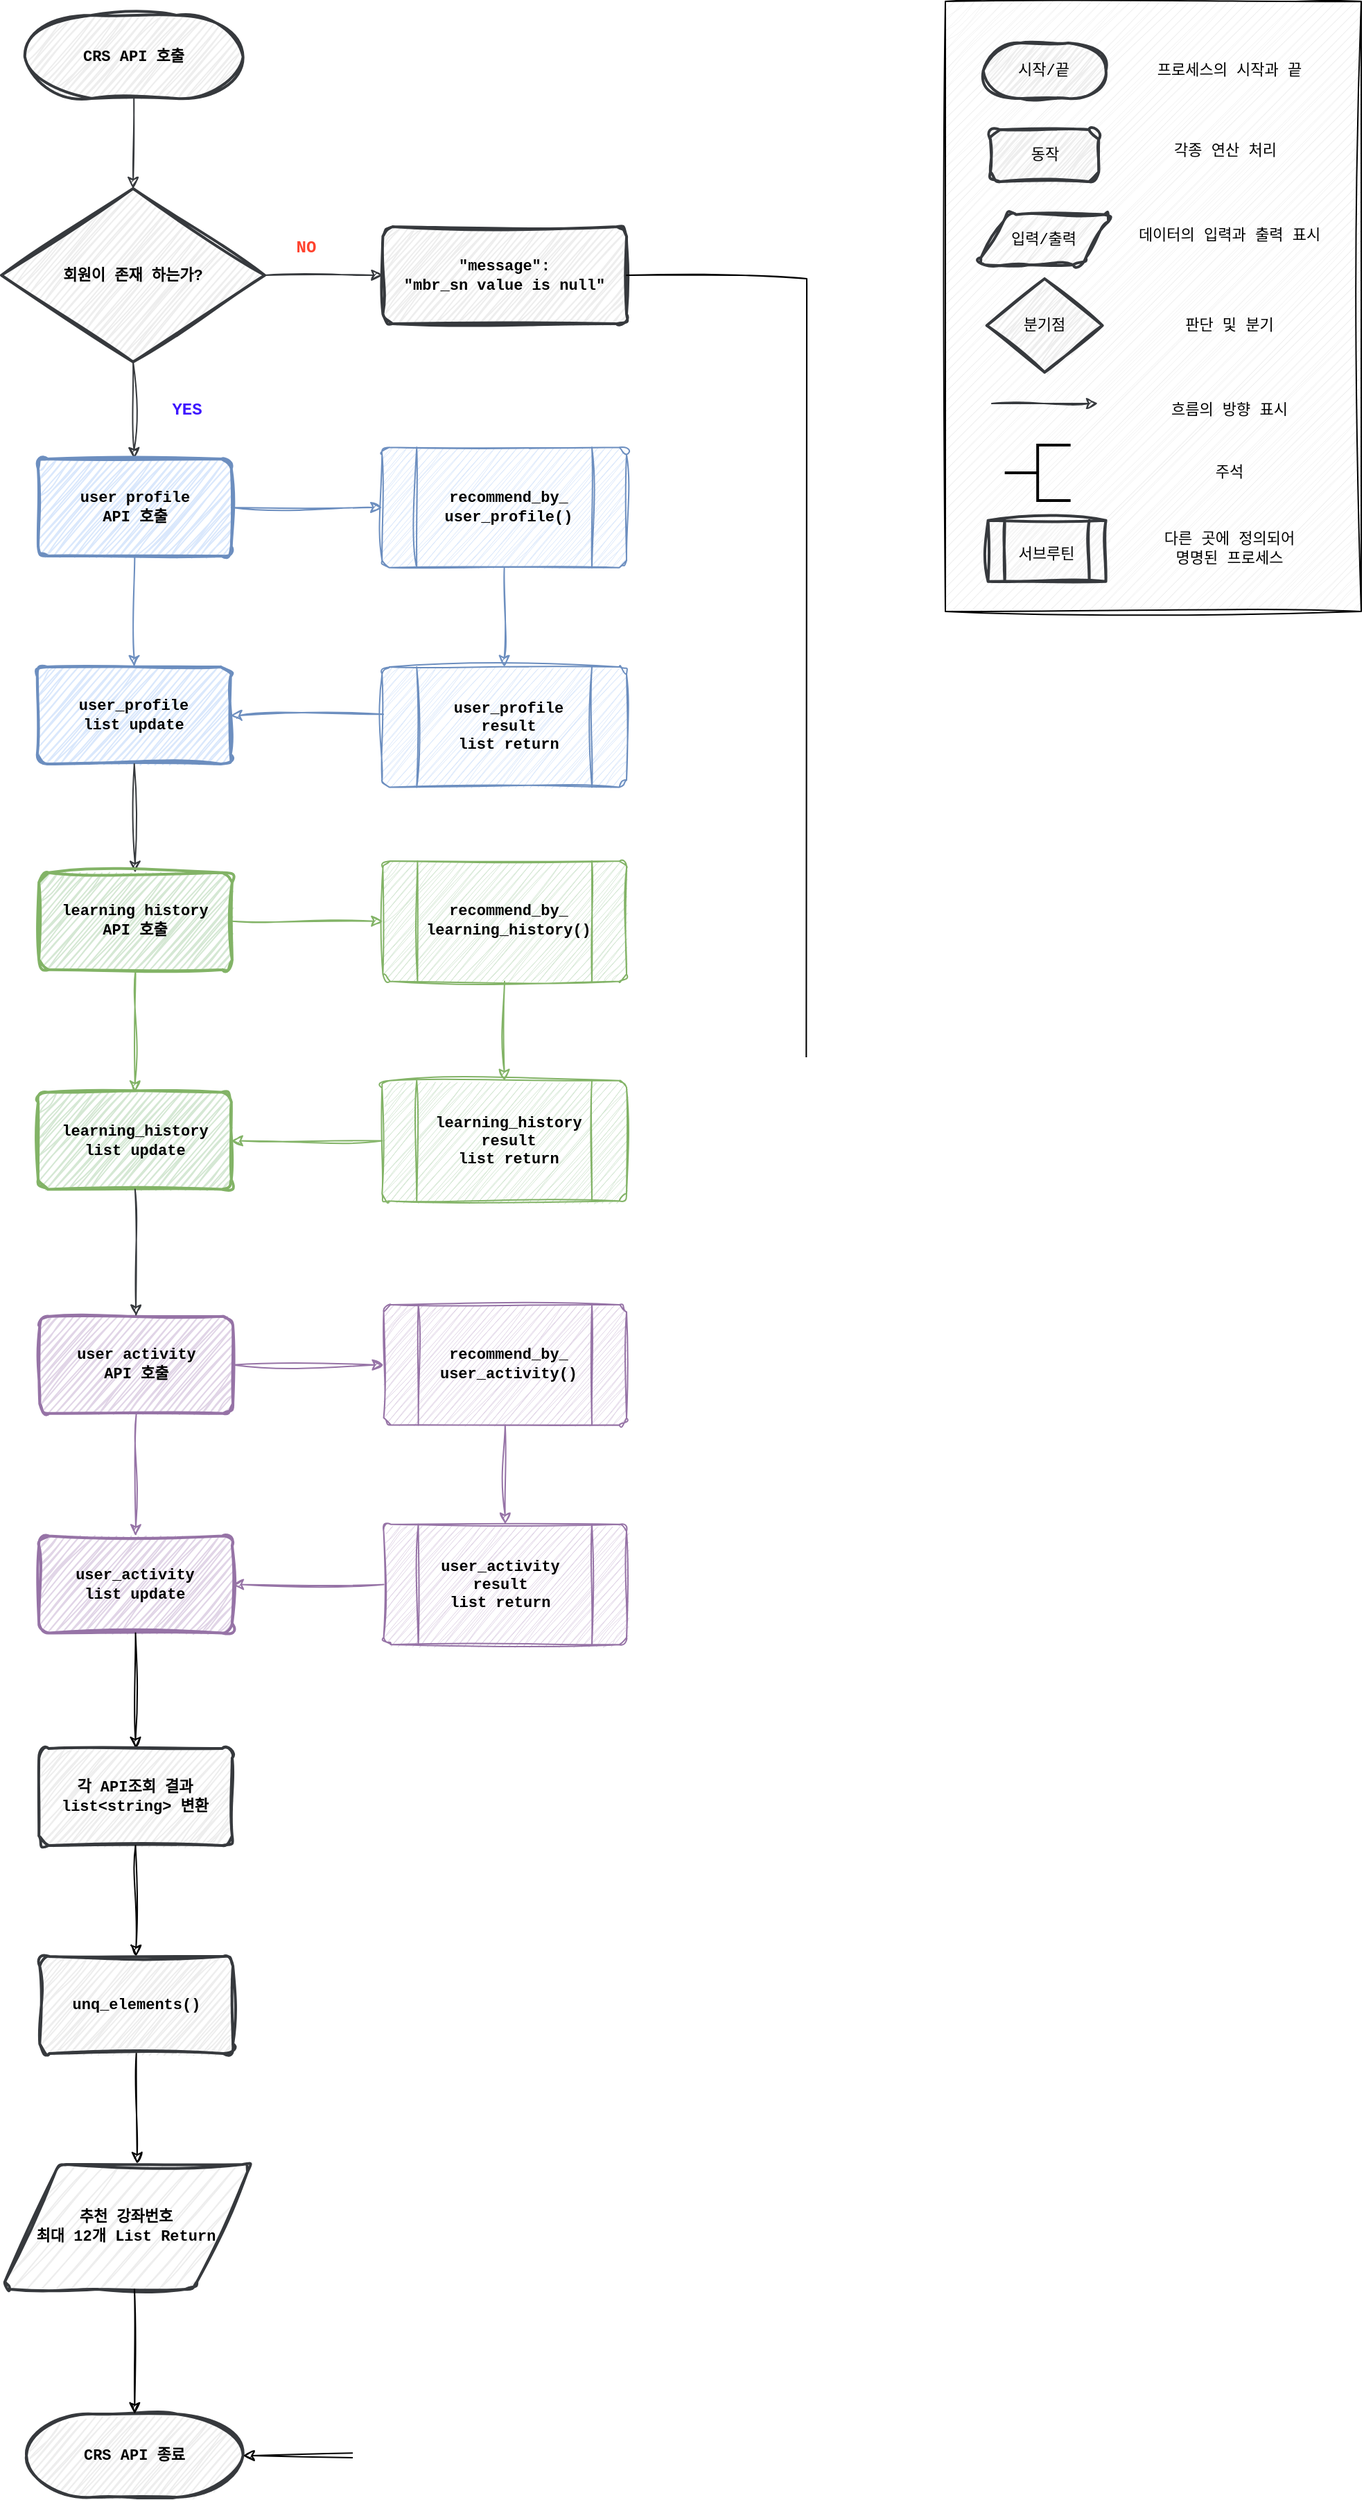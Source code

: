 <mxfile version="24.7.8">
  <diagram id="6a731a19-8d31-9384-78a2-239565b7b9f0" name="Page-1">
    <mxGraphModel dx="1509" dy="3266" grid="1" gridSize="10" guides="1" tooltips="1" connect="1" arrows="1" fold="1" page="1" pageScale="1" pageWidth="1169" pageHeight="827" background="none" math="0" shadow="0">
      <root>
        <mxCell id="0" />
        <mxCell id="1" parent="0" />
        <mxCell id="lUd2LS-beHJsm5wKne3g-55" value="CRS API 호출" style="strokeWidth=2;html=1;shape=mxgraph.flowchart.terminator;whiteSpace=wrap;sketch=1;hachureGap=4;jiggle=2;curveFitting=1;fontFamily=Courier New;labelBackgroundColor=none;fontStyle=1;fillColor=#eeeeee;strokeColor=#36393d;fontSize=11;" parent="1" vertex="1">
          <mxGeometry x="35.9" y="-2450" width="157.42" height="60" as="geometry" />
        </mxCell>
        <mxCell id="lUd2LS-beHJsm5wKne3g-56" value="" style="endArrow=classic;html=1;rounded=0;sketch=1;hachureGap=4;jiggle=2;curveFitting=1;fontFamily=Courier New;exitX=0.5;exitY=1;exitDx=0;exitDy=0;exitPerimeter=0;entryX=0.5;entryY=0;entryDx=0;entryDy=0;entryPerimeter=0;fillColor=#eeeeee;strokeColor=#36393d;fontSize=11;fontStyle=1" parent="1" source="lUd2LS-beHJsm5wKne3g-55" target="lUd2LS-beHJsm5wKne3g-57" edge="1">
          <mxGeometry width="50" height="50" relative="1" as="geometry">
            <mxPoint x="113.05" y="-2360" as="sourcePoint" />
            <mxPoint x="113.47" y="-2340" as="targetPoint" />
          </mxGeometry>
        </mxCell>
        <mxCell id="lUd2LS-beHJsm5wKne3g-57" value="회원이 존재 하는가?" style="strokeWidth=2;html=1;shape=mxgraph.flowchart.decision;whiteSpace=wrap;sketch=1;hachureGap=4;jiggle=2;curveFitting=1;fontFamily=Courier New;fillColor=#eeeeee;strokeColor=#36393d;fontSize=11;fontStyle=1" parent="1" vertex="1">
          <mxGeometry x="19.03" y="-2325" width="190" height="125" as="geometry" />
        </mxCell>
        <mxCell id="lUd2LS-beHJsm5wKne3g-58" value="" style="endArrow=classic;html=1;rounded=0;sketch=1;hachureGap=4;jiggle=2;curveFitting=1;fontFamily=Courier New;exitX=1;exitY=0.5;exitDx=0;exitDy=0;exitPerimeter=0;fillColor=#eeeeee;strokeColor=#36393d;fontSize=11;fontStyle=1;" parent="1" source="lUd2LS-beHJsm5wKne3g-57" target="lUd2LS-beHJsm5wKne3g-81" edge="1">
          <mxGeometry width="50" height="50" relative="1" as="geometry">
            <mxPoint x="378.47" y="-2250" as="sourcePoint" />
            <mxPoint x="278.63" y="-2262.5" as="targetPoint" />
          </mxGeometry>
        </mxCell>
        <mxCell id="lUd2LS-beHJsm5wKne3g-59" value="NO" style="text;html=1;align=center;verticalAlign=middle;whiteSpace=wrap;rounded=0;fontFamily=Courier New;fontSize=12;fillColor=none;fontStyle=1;fontColor=#FF432E;" parent="1" vertex="1">
          <mxGeometry x="209.03" y="-2297.5" width="60" height="30" as="geometry" />
        </mxCell>
        <mxCell id="lUd2LS-beHJsm5wKne3g-61" value="YES" style="text;html=1;align=center;verticalAlign=middle;whiteSpace=wrap;rounded=0;fontFamily=Courier New;fontSize=12;fillColor=none;fontStyle=1;fontColor=#3E17FF;" parent="1" vertex="1">
          <mxGeometry x="123.13" y="-2180" width="60" height="30" as="geometry" />
        </mxCell>
        <mxCell id="lUd2LS-beHJsm5wKne3g-62" value="" style="endArrow=classic;html=1;rounded=0;sketch=1;hachureGap=4;jiggle=2;curveFitting=1;fontFamily=Courier New;exitX=0.5;exitY=1;exitDx=0;exitDy=0;exitPerimeter=0;fillColor=#eeeeee;strokeColor=#36393d;fontSize=11;fontStyle=1" parent="1" source="lUd2LS-beHJsm5wKne3g-57" target="lUd2LS-beHJsm5wKne3g-90" edge="1">
          <mxGeometry width="50" height="50" relative="1" as="geometry">
            <mxPoint x="113.15" y="-2180" as="sourcePoint" />
            <mxPoint x="113.44" y="-2130" as="targetPoint" />
          </mxGeometry>
        </mxCell>
        <mxCell id="lUd2LS-beHJsm5wKne3g-76" value="CRS API 종료" style="strokeWidth=2;html=1;shape=mxgraph.flowchart.terminator;whiteSpace=wrap;sketch=1;hachureGap=4;jiggle=2;curveFitting=1;fontFamily=Courier New;labelBackgroundColor=none;fontStyle=1;fillColor=#eeeeee;strokeColor=#36393d;fontSize=11;" parent="1" vertex="1">
          <mxGeometry x="37.07" y="-720" width="156.25" height="60" as="geometry" />
        </mxCell>
        <mxCell id="lUd2LS-beHJsm5wKne3g-81" value="&lt;div style=&quot;font-size: 11px;&quot;&gt;&quot;message&quot;:&lt;/div&gt;&lt;div style=&quot;font-size: 11px;&quot;&gt;&quot;mbr_sn value is null&quot;&lt;br style=&quot;font-size: 11px;&quot;&gt;&lt;/div&gt;" style="rounded=1;whiteSpace=wrap;html=1;absoluteArcSize=1;arcSize=14;strokeWidth=2;sketch=1;hachureGap=4;jiggle=2;curveFitting=1;fontFamily=Courier New;fillColor=#eeeeee;strokeColor=#36393d;fontSize=11;fontStyle=1" parent="1" vertex="1">
          <mxGeometry x="294.21" y="-2297.5" width="175.79" height="70" as="geometry" />
        </mxCell>
        <mxCell id="lUd2LS-beHJsm5wKne3g-83" value="" style="endArrow=classic;html=1;rounded=0;exitX=1;exitY=0.5;exitDx=0;exitDy=0;entryX=1;entryY=0.5;entryDx=0;entryDy=0;entryPerimeter=0;sketch=1;curveFitting=1;jiggle=2;fontStyle=1;fontFamily=Courier New;fontSize=11;" parent="1" source="lUd2LS-beHJsm5wKne3g-81" target="lUd2LS-beHJsm5wKne3g-76" edge="1">
          <mxGeometry width="50" height="50" relative="1" as="geometry">
            <mxPoint x="413.38" y="-2140" as="sourcePoint" />
            <mxPoint x="498.83" y="-886.64" as="targetPoint" />
            <Array as="points">
              <mxPoint x="600" y="-2260" />
              <mxPoint x="599" y="-690" />
            </Array>
          </mxGeometry>
        </mxCell>
        <mxCell id="lUd2LS-beHJsm5wKne3g-85" value="" style="verticalLabelPosition=bottom;verticalAlign=top;html=1;shape=process;whiteSpace=wrap;rounded=1;size=0.14;arcSize=6;sketch=1;curveFitting=1;jiggle=2;fillColor=#dae8fc;strokeColor=#6c8ebf;fontStyle=1;fontFamily=Courier New;fontSize=11;" parent="1" vertex="1">
          <mxGeometry x="293.63" y="-2138.37" width="176.37" height="86.75" as="geometry" />
        </mxCell>
        <mxCell id="lUd2LS-beHJsm5wKne3g-89" value="&lt;font style=&quot;font-size: 11px;&quot;&gt;&lt;span style=&quot;font-size: 11px; background-color: initial;&quot;&gt;recommend_by_&lt;/span&gt;&lt;/font&gt;&lt;div&gt;&lt;font style=&quot;font-size: 11px;&quot;&gt;&lt;span style=&quot;font-size: 11px; background-color: initial;&quot;&gt;user_profile()&lt;/span&gt;&lt;/font&gt;&lt;/div&gt;" style="text;html=1;align=center;verticalAlign=middle;whiteSpace=wrap;rounded=0;fontStyle=1;fontFamily=Courier New;fontSize=11;" parent="1" vertex="1">
          <mxGeometry x="300" y="-2110" width="170" height="30" as="geometry" />
        </mxCell>
        <mxCell id="lUd2LS-beHJsm5wKne3g-90" value="user profile&lt;div&gt;API 호출&lt;/div&gt;" style="rounded=1;whiteSpace=wrap;html=1;absoluteArcSize=1;arcSize=14;strokeWidth=2;sketch=1;hachureGap=4;jiggle=2;curveFitting=1;fontFamily=Courier New;fillColor=#dae8fc;strokeColor=#6c8ebf;fontSize=11;fontStyle=1" parent="1" vertex="1">
          <mxGeometry x="45.5" y="-2130" width="139.38" height="70" as="geometry" />
        </mxCell>
        <mxCell id="lUd2LS-beHJsm5wKne3g-91" value="" style="endArrow=classic;html=1;rounded=0;sketch=1;hachureGap=4;jiggle=2;curveFitting=1;fontFamily=Courier New;exitX=1;exitY=0.5;exitDx=0;exitDy=0;fillColor=#dae8fc;strokeColor=#6c8ebf;entryX=0;entryY=0.5;entryDx=0;entryDy=0;fontSize=11;fontStyle=1" parent="1" source="lUd2LS-beHJsm5wKne3g-90" target="lUd2LS-beHJsm5wKne3g-85" edge="1">
          <mxGeometry width="50" height="50" relative="1" as="geometry">
            <mxPoint x="123.44" y="-2050" as="sourcePoint" />
            <mxPoint x="123" y="-1990" as="targetPoint" />
          </mxGeometry>
        </mxCell>
        <mxCell id="lUd2LS-beHJsm5wKne3g-92" value="" style="endArrow=classic;html=1;rounded=0;sketch=1;hachureGap=4;jiggle=2;curveFitting=1;fontFamily=Courier New;exitX=0.5;exitY=1;exitDx=0;exitDy=0;fillColor=#dae8fc;strokeColor=#6c8ebf;fontSize=11;fontStyle=1;" parent="1" source="lUd2LS-beHJsm5wKne3g-85" target="lUd2LS-beHJsm5wKne3g-94" edge="1">
          <mxGeometry width="50" height="50" relative="1" as="geometry">
            <mxPoint x="195" y="-2085" as="sourcePoint" />
            <mxPoint x="399.315" y="-1990" as="targetPoint" />
          </mxGeometry>
        </mxCell>
        <mxCell id="lUd2LS-beHJsm5wKne3g-94" value="" style="verticalLabelPosition=bottom;verticalAlign=top;html=1;shape=process;whiteSpace=wrap;rounded=1;size=0.14;arcSize=6;sketch=1;curveFitting=1;jiggle=2;fillColor=#dae8fc;strokeColor=#6c8ebf;fontStyle=1;fontFamily=Courier New;fontSize=11;" parent="1" vertex="1">
          <mxGeometry x="293.63" y="-1980.01" width="176.37" height="86.75" as="geometry" />
        </mxCell>
        <mxCell id="lUd2LS-beHJsm5wKne3g-95" value="user_profile&lt;div&gt;result&lt;div style=&quot;font-size: 11px;&quot;&gt;list return&lt;/div&gt;&lt;/div&gt;" style="text;html=1;align=center;verticalAlign=middle;whiteSpace=wrap;rounded=0;fontStyle=1;fontFamily=Courier New;fontSize=11;" parent="1" vertex="1">
          <mxGeometry x="300" y="-1951.63" width="170" height="30" as="geometry" />
        </mxCell>
        <mxCell id="lUd2LS-beHJsm5wKne3g-96" value="" style="endArrow=classic;html=1;rounded=0;sketch=1;hachureGap=4;jiggle=2;curveFitting=1;fontFamily=Courier New;exitX=0.005;exitY=0.394;exitDx=0;exitDy=0;fillColor=#dae8fc;strokeColor=#6c8ebf;fontSize=11;fontStyle=1;entryX=1;entryY=0.5;entryDx=0;entryDy=0;exitPerimeter=0;" parent="1" source="lUd2LS-beHJsm5wKne3g-94" target="lUd2LS-beHJsm5wKne3g-97" edge="1">
          <mxGeometry width="50" height="50" relative="1" as="geometry">
            <mxPoint x="409" y="-2042" as="sourcePoint" />
            <mxPoint x="200" y="-1937" as="targetPoint" />
          </mxGeometry>
        </mxCell>
        <mxCell id="lUd2LS-beHJsm5wKne3g-97" value="&lt;div style=&quot;font-size: 11px;&quot;&gt;user_profile&lt;/div&gt;&lt;div style=&quot;font-size: 11px;&quot;&gt;list update&lt;/div&gt;" style="rounded=1;whiteSpace=wrap;html=1;absoluteArcSize=1;arcSize=14;strokeWidth=2;sketch=1;hachureGap=4;jiggle=2;curveFitting=1;fontFamily=Courier New;fillColor=#dae8fc;strokeColor=#6c8ebf;fontSize=11;fontStyle=1" parent="1" vertex="1">
          <mxGeometry x="44.92" y="-1980.01" width="139.38" height="70" as="geometry" />
        </mxCell>
        <mxCell id="lUd2LS-beHJsm5wKne3g-98" value="" style="endArrow=classic;html=1;rounded=0;sketch=1;hachureGap=4;jiggle=2;curveFitting=1;fontFamily=Courier New;fillColor=#dae8fc;strokeColor=#6c8ebf;fontSize=11;fontStyle=1;exitX=0.5;exitY=1;exitDx=0;exitDy=0;" parent="1" source="lUd2LS-beHJsm5wKne3g-90" target="lUd2LS-beHJsm5wKne3g-97" edge="1">
          <mxGeometry width="50" height="50" relative="1" as="geometry">
            <mxPoint x="123" y="-1840" as="sourcePoint" />
            <mxPoint x="123" y="-1760" as="targetPoint" />
          </mxGeometry>
        </mxCell>
        <mxCell id="lUd2LS-beHJsm5wKne3g-100" value="" style="endArrow=classic;html=1;rounded=0;sketch=1;hachureGap=4;jiggle=2;curveFitting=1;fontFamily=Courier New;fillColor=#eeeeee;strokeColor=#36393d;fontSize=11;fontStyle=1" parent="1" source="lUd2LS-beHJsm5wKne3g-97" target="lUd2LS-beHJsm5wKne3g-103" edge="1">
          <mxGeometry width="50" height="50" relative="1" as="geometry">
            <mxPoint x="113.58" y="-1901.64" as="sourcePoint" />
            <mxPoint x="114.02" y="-1831.64" as="targetPoint" />
          </mxGeometry>
        </mxCell>
        <mxCell id="lUd2LS-beHJsm5wKne3g-101" value="" style="verticalLabelPosition=bottom;verticalAlign=top;html=1;shape=process;whiteSpace=wrap;rounded=1;size=0.14;arcSize=6;sketch=1;curveFitting=1;jiggle=2;fillColor=#d5e8d4;strokeColor=#82b366;fontStyle=1;fontFamily=Courier New;fontSize=11;" parent="1" vertex="1">
          <mxGeometry x="294.21" y="-1840.01" width="175.79" height="86.75" as="geometry" />
        </mxCell>
        <mxCell id="lUd2LS-beHJsm5wKne3g-102" value="&lt;font style=&quot;font-size: 11px;&quot;&gt;&lt;span style=&quot;font-size: 11px; background-color: initial;&quot;&gt;recommend_by_&lt;/span&gt;&lt;/font&gt;&lt;div&gt;&lt;font style=&quot;font-size: 11px;&quot;&gt;&lt;span style=&quot;font-size: 11px; background-color: initial;&quot;&gt;learning_history()&lt;/span&gt;&lt;/font&gt;&lt;/div&gt;" style="text;html=1;align=center;verticalAlign=middle;whiteSpace=wrap;rounded=0;fontStyle=1;fontFamily=Courier New;fontSize=11;" parent="1" vertex="1">
          <mxGeometry x="300.0" y="-1811.64" width="170" height="30" as="geometry" />
        </mxCell>
        <mxCell id="lUd2LS-beHJsm5wKne3g-103" value="learning history&lt;div style=&quot;font-size: 11px;&quot;&gt;API 호출&lt;/div&gt;" style="rounded=1;whiteSpace=wrap;html=1;absoluteArcSize=1;arcSize=14;strokeWidth=2;sketch=1;hachureGap=4;jiggle=2;curveFitting=1;fontFamily=Courier New;fillColor=#d5e8d4;strokeColor=#82b366;fontSize=11;fontStyle=1" parent="1" vertex="1">
          <mxGeometry x="46.08" y="-1831.64" width="139.38" height="70" as="geometry" />
        </mxCell>
        <mxCell id="lUd2LS-beHJsm5wKne3g-104" value="" style="endArrow=classic;html=1;rounded=0;sketch=1;hachureGap=4;jiggle=2;curveFitting=1;fontFamily=Courier New;exitX=1;exitY=0.5;exitDx=0;exitDy=0;fillColor=#d5e8d4;strokeColor=#82b366;entryX=0;entryY=0.5;entryDx=0;entryDy=0;fontSize=11;fontStyle=1" parent="1" source="lUd2LS-beHJsm5wKne3g-103" target="lUd2LS-beHJsm5wKne3g-101" edge="1">
          <mxGeometry width="50" height="50" relative="1" as="geometry">
            <mxPoint x="124.02" y="-1751.64" as="sourcePoint" />
            <mxPoint x="123.58" y="-1691.64" as="targetPoint" />
          </mxGeometry>
        </mxCell>
        <mxCell id="lUd2LS-beHJsm5wKne3g-105" value="" style="endArrow=classic;html=1;rounded=0;sketch=1;hachureGap=4;jiggle=2;curveFitting=1;fontFamily=Courier New;fillColor=#d5e8d4;strokeColor=#82b366;fontSize=11;fontStyle=1;entryX=0.5;entryY=0;entryDx=0;entryDy=0;" parent="1" target="lUd2LS-beHJsm5wKne3g-106" edge="1" source="lUd2LS-beHJsm5wKne3g-101">
          <mxGeometry width="50" height="50" relative="1" as="geometry">
            <mxPoint x="382" y="-1740" as="sourcePoint" />
            <mxPoint x="399.895" y="-1691.64" as="targetPoint" />
          </mxGeometry>
        </mxCell>
        <mxCell id="lUd2LS-beHJsm5wKne3g-106" value="" style="verticalLabelPosition=bottom;verticalAlign=top;html=1;shape=process;whiteSpace=wrap;rounded=1;size=0.14;arcSize=6;sketch=1;curveFitting=1;jiggle=2;fillColor=#d5e8d4;strokeColor=#82b366;fontStyle=1;fontFamily=Courier New;fontSize=11;" parent="1" vertex="1">
          <mxGeometry x="293.63" y="-1681.64" width="176.37" height="86.75" as="geometry" />
        </mxCell>
        <mxCell id="lUd2LS-beHJsm5wKne3g-107" value="learning_history&lt;div&gt;result&lt;div style=&quot;font-size: 11px;&quot;&gt;list return&lt;/div&gt;&lt;/div&gt;" style="text;html=1;align=center;verticalAlign=middle;whiteSpace=wrap;rounded=0;fontStyle=1;fontFamily=Courier New;fontSize=11;" parent="1" vertex="1">
          <mxGeometry x="300" y="-1653.27" width="170" height="30" as="geometry" />
        </mxCell>
        <mxCell id="lUd2LS-beHJsm5wKne3g-108" value="" style="endArrow=classic;html=1;rounded=0;sketch=1;hachureGap=4;jiggle=2;curveFitting=1;fontFamily=Courier New;exitX=0;exitY=0.5;exitDx=0;exitDy=0;fillColor=#d5e8d4;strokeColor=#82b366;fontSize=11;fontStyle=1;entryX=1;entryY=0.5;entryDx=0;entryDy=0;" parent="1" source="lUd2LS-beHJsm5wKne3g-106" target="lUd2LS-beHJsm5wKne3g-109" edge="1">
          <mxGeometry width="50" height="50" relative="1" as="geometry">
            <mxPoint x="409.58" y="-1743.64" as="sourcePoint" />
            <mxPoint x="200.58" y="-1638.64" as="targetPoint" />
          </mxGeometry>
        </mxCell>
        <mxCell id="lUd2LS-beHJsm5wKne3g-109" value="&lt;div style=&quot;font-size: 11px;&quot;&gt;learning_history&lt;/div&gt;&lt;div style=&quot;font-size: 11px;&quot;&gt;list update&lt;/div&gt;" style="rounded=1;whiteSpace=wrap;html=1;absoluteArcSize=1;arcSize=14;strokeWidth=2;sketch=1;hachureGap=4;jiggle=2;curveFitting=1;fontFamily=Courier New;fillColor=#d5e8d4;strokeColor=#82b366;fontSize=11;fontStyle=1" parent="1" vertex="1">
          <mxGeometry x="45.5" y="-1673.28" width="139.38" height="70" as="geometry" />
        </mxCell>
        <mxCell id="lUd2LS-beHJsm5wKne3g-110" value="" style="endArrow=classic;html=1;rounded=0;sketch=1;hachureGap=4;jiggle=2;curveFitting=1;fontFamily=Courier New;fillColor=#d5e8d4;strokeColor=#82b366;fontSize=11;fontStyle=1;exitX=0.5;exitY=1;exitDx=0;exitDy=0;" parent="1" source="lUd2LS-beHJsm5wKne3g-103" target="lUd2LS-beHJsm5wKne3g-109" edge="1">
          <mxGeometry width="50" height="50" relative="1" as="geometry">
            <mxPoint x="123.58" y="-1541.64" as="sourcePoint" />
            <mxPoint x="123.58" y="-1461.64" as="targetPoint" />
          </mxGeometry>
        </mxCell>
        <mxCell id="lUd2LS-beHJsm5wKne3g-111" value="" style="verticalLabelPosition=bottom;verticalAlign=top;html=1;shape=process;whiteSpace=wrap;rounded=1;size=0.14;arcSize=6;sketch=1;curveFitting=1;jiggle=2;fillColor=#e1d5e7;strokeColor=#9673a6;fontStyle=1;fontFamily=Courier New;fontSize=11;" parent="1" vertex="1">
          <mxGeometry x="294.79" y="-1520" width="175.21" height="86.75" as="geometry" />
        </mxCell>
        <mxCell id="lUd2LS-beHJsm5wKne3g-112" value="&lt;font style=&quot;font-size: 11px;&quot;&gt;&lt;span style=&quot;background-color: initial; font-size: 11px;&quot;&gt;recommend_by_&lt;/span&gt;&lt;/font&gt;&lt;div&gt;&lt;font style=&quot;font-size: 11px;&quot;&gt;&lt;span style=&quot;background-color: initial; font-size: 11px;&quot;&gt;user_&lt;/span&gt;&lt;span style=&quot;font-size: 11px;&quot;&gt;activity&lt;/span&gt;&lt;span style=&quot;background-color: initial; font-size: 11px;&quot;&gt;()&lt;/span&gt;&lt;/font&gt;&lt;/div&gt;" style="text;html=1;align=center;verticalAlign=middle;whiteSpace=wrap;rounded=0;fontStyle=1;fontFamily=Courier New;fontSize=11;" parent="1" vertex="1">
          <mxGeometry x="300.0" y="-1491.63" width="170" height="30" as="geometry" />
        </mxCell>
        <mxCell id="lUd2LS-beHJsm5wKne3g-113" value="user activity&lt;div&gt;API 호출&lt;/div&gt;" style="rounded=1;whiteSpace=wrap;html=1;absoluteArcSize=1;arcSize=14;strokeWidth=2;sketch=1;hachureGap=4;jiggle=2;curveFitting=1;fontFamily=Courier New;fillColor=#e1d5e7;strokeColor=#9673a6;fontSize=11;fontStyle=1" parent="1" vertex="1">
          <mxGeometry x="46.66" y="-1511.63" width="139.38" height="70" as="geometry" />
        </mxCell>
        <mxCell id="lUd2LS-beHJsm5wKne3g-114" value="" style="endArrow=classic;html=1;rounded=0;sketch=1;hachureGap=4;jiggle=2;curveFitting=1;fontFamily=Courier New;exitX=1;exitY=0.5;exitDx=0;exitDy=0;fillColor=#e1d5e7;strokeColor=#9673a6;entryX=0;entryY=0.5;entryDx=0;entryDy=0;fontSize=11;fontStyle=1" parent="1" source="lUd2LS-beHJsm5wKne3g-113" target="lUd2LS-beHJsm5wKne3g-111" edge="1">
          <mxGeometry width="50" height="50" relative="1" as="geometry">
            <mxPoint x="124.6" y="-1431.63" as="sourcePoint" />
            <mxPoint x="124.16" y="-1371.63" as="targetPoint" />
          </mxGeometry>
        </mxCell>
        <mxCell id="lUd2LS-beHJsm5wKne3g-115" value="" style="endArrow=classic;html=1;rounded=0;sketch=1;hachureGap=4;jiggle=2;curveFitting=1;fontFamily=Courier New;fillColor=#e1d5e7;strokeColor=#9673a6;fontSize=11;fontStyle=1;exitX=0.5;exitY=1;exitDx=0;exitDy=0;" parent="1" source="lUd2LS-beHJsm5wKne3g-111" target="lUd2LS-beHJsm5wKne3g-116" edge="1">
          <mxGeometry width="50" height="50" relative="1" as="geometry">
            <mxPoint x="400" y="-1430" as="sourcePoint" />
            <mxPoint x="400.475" y="-1371.63" as="targetPoint" />
          </mxGeometry>
        </mxCell>
        <mxCell id="lUd2LS-beHJsm5wKne3g-116" value="" style="verticalLabelPosition=bottom;verticalAlign=top;html=1;shape=process;whiteSpace=wrap;rounded=1;size=0.14;arcSize=6;sketch=1;curveFitting=1;jiggle=2;fillColor=#e1d5e7;strokeColor=#9673a6;fontStyle=1;fontFamily=Courier New;fontSize=11;" parent="1" vertex="1">
          <mxGeometry x="294.79" y="-1361.65" width="175.21" height="86.75" as="geometry" />
        </mxCell>
        <mxCell id="lUd2LS-beHJsm5wKne3g-117" value="&lt;font style=&quot;font-size: 11px;&quot;&gt;user_activity&lt;/font&gt;&lt;div&gt;&lt;font style=&quot;font-size: 11px;&quot;&gt;result&lt;/font&gt;&lt;div style=&quot;font-size: 11px;&quot;&gt;&lt;font style=&quot;font-size: 11px;&quot;&gt;list return&lt;/font&gt;&lt;/div&gt;&lt;/div&gt;" style="text;html=1;align=center;verticalAlign=middle;whiteSpace=wrap;rounded=0;fontStyle=1;fontFamily=Courier New;fontSize=11;" parent="1" vertex="1">
          <mxGeometry x="293.63" y="-1333.28" width="170" height="30" as="geometry" />
        </mxCell>
        <mxCell id="lUd2LS-beHJsm5wKne3g-118" value="" style="endArrow=classic;html=1;rounded=0;sketch=1;hachureGap=4;jiggle=2;curveFitting=1;fontFamily=Courier New;exitX=0;exitY=0.5;exitDx=0;exitDy=0;fillColor=#e1d5e7;strokeColor=#9673a6;fontSize=11;fontStyle=1;entryX=1;entryY=0.5;entryDx=0;entryDy=0;" parent="1" source="lUd2LS-beHJsm5wKne3g-116" target="lUd2LS-beHJsm5wKne3g-119" edge="1">
          <mxGeometry width="50" height="50" relative="1" as="geometry">
            <mxPoint x="410.16" y="-1423.63" as="sourcePoint" />
            <mxPoint x="201.16" y="-1318.63" as="targetPoint" />
          </mxGeometry>
        </mxCell>
        <mxCell id="lUd2LS-beHJsm5wKne3g-119" value="&lt;div style=&quot;font-size: 11px;&quot;&gt;user_&lt;span style=&quot;background-color: initial; font-size: 11px;&quot;&gt;activity&lt;/span&gt;&lt;/div&gt;&lt;div style=&quot;font-size: 11px;&quot;&gt;list update&lt;/div&gt;" style="rounded=1;whiteSpace=wrap;html=1;absoluteArcSize=1;arcSize=14;strokeWidth=2;sketch=1;hachureGap=4;jiggle=2;curveFitting=1;fontFamily=Courier New;fillColor=#e1d5e7;strokeColor=#9673a6;fontSize=11;fontStyle=1" parent="1" vertex="1">
          <mxGeometry x="46.08" y="-1353.27" width="139.38" height="70" as="geometry" />
        </mxCell>
        <mxCell id="lUd2LS-beHJsm5wKne3g-120" value="" style="endArrow=classic;html=1;rounded=0;sketch=1;hachureGap=4;jiggle=2;curveFitting=1;fontFamily=Courier New;fillColor=#e1d5e7;strokeColor=#9673a6;fontSize=11;fontStyle=1;exitX=0.5;exitY=1;exitDx=0;exitDy=0;" parent="1" source="lUd2LS-beHJsm5wKne3g-113" target="lUd2LS-beHJsm5wKne3g-119" edge="1">
          <mxGeometry width="50" height="50" relative="1" as="geometry">
            <mxPoint x="124.16" y="-1221.63" as="sourcePoint" />
            <mxPoint x="124.16" y="-1141.63" as="targetPoint" />
          </mxGeometry>
        </mxCell>
        <mxCell id="lUd2LS-beHJsm5wKne3g-121" value="" style="endArrow=classic;html=1;rounded=0;sketch=1;hachureGap=4;jiggle=2;curveFitting=1;fontFamily=Courier New;fillColor=#eeeeee;strokeColor=#36393d;fontSize=11;fontStyle=1;" parent="1" source="lUd2LS-beHJsm5wKne3g-109" target="lUd2LS-beHJsm5wKne3g-113" edge="1">
          <mxGeometry width="50" height="50" relative="1" as="geometry">
            <mxPoint x="115.43" y="-1594.9" as="sourcePoint" />
            <mxPoint x="115" y="-1510" as="targetPoint" />
          </mxGeometry>
        </mxCell>
        <mxCell id="lUd2LS-beHJsm5wKne3g-122" value="" style="endArrow=classic;html=1;rounded=0;exitX=0.5;exitY=1;exitDx=0;exitDy=0;sketch=1;curveFitting=1;jiggle=2;entryX=0.5;entryY=0;entryDx=0;entryDy=0;fontFamily=Courier New;fontSize=11;" parent="1" source="lUd2LS-beHJsm5wKne3g-119" target="lUd2LS-beHJsm5wKne3g-123" edge="1">
          <mxGeometry width="50" height="50" relative="1" as="geometry">
            <mxPoint x="440" y="-1090" as="sourcePoint" />
            <mxPoint x="116" y="-1200" as="targetPoint" />
          </mxGeometry>
        </mxCell>
        <mxCell id="lUd2LS-beHJsm5wKne3g-123" value="각 API조회 결과&lt;div&gt;list&amp;lt;string&amp;gt; 변환&lt;/div&gt;" style="rounded=1;whiteSpace=wrap;html=1;absoluteArcSize=1;arcSize=14;strokeWidth=2;sketch=1;hachureGap=4;jiggle=2;curveFitting=1;fontFamily=Courier New;fillColor=#eeeeee;strokeColor=#36393d;fontSize=11;fontStyle=1" parent="1" vertex="1">
          <mxGeometry x="46.08" y="-1200.0" width="139.38" height="70" as="geometry" />
        </mxCell>
        <mxCell id="lUd2LS-beHJsm5wKne3g-124" value="" style="endArrow=classic;html=1;rounded=0;exitX=0.5;exitY=1;exitDx=0;exitDy=0;sketch=1;curveFitting=1;jiggle=2;fontFamily=Courier New;fontSize=11;" parent="1" source="lUd2LS-beHJsm5wKne3g-123" target="lUd2LS-beHJsm5wKne3g-125" edge="1">
          <mxGeometry width="50" height="50" relative="1" as="geometry">
            <mxPoint x="110" y="-1010" as="sourcePoint" />
            <mxPoint x="116" y="-1050" as="targetPoint" />
          </mxGeometry>
        </mxCell>
        <mxCell id="lUd2LS-beHJsm5wKne3g-125" value="unq_elements()" style="rounded=1;whiteSpace=wrap;html=1;absoluteArcSize=1;arcSize=14;strokeWidth=2;sketch=1;hachureGap=4;jiggle=2;curveFitting=1;fontFamily=Courier New;fillColor=#eeeeee;strokeColor=#36393d;fontSize=11;fontStyle=1" parent="1" vertex="1">
          <mxGeometry x="46.66" y="-1050.0" width="139.38" height="70" as="geometry" />
        </mxCell>
        <mxCell id="lUd2LS-beHJsm5wKne3g-126" value="&lt;span style=&quot;font-size: 11px;&quot;&gt;추천 강좌번호&lt;/span&gt;&lt;div style=&quot;font-size: 11px;&quot;&gt;최대 12개&amp;nbsp;&lt;span style=&quot;background-color: initial; font-size: 11px;&quot;&gt;List Return&lt;/span&gt;&lt;/div&gt;" style="shape=parallelogram;html=1;strokeWidth=2;perimeter=parallelogramPerimeter;whiteSpace=wrap;rounded=1;arcSize=12;size=0.23;fillColor=#eeeeee;strokeColor=#36393d;sketch=1;curveFitting=1;jiggle=2;fontFamily=Courier New;fontSize=11;fontStyle=1" parent="1" vertex="1">
          <mxGeometry x="19.03" y="-900" width="180" height="90" as="geometry" />
        </mxCell>
        <mxCell id="DaKgEqZfXxe0fLS7RkqY-1" value="" style="verticalLabelPosition=bottom;verticalAlign=top;html=1;shape=mxgraph.basic.patternFillRect;fillStyle=diag;step=5;fillStrokeWidth=0.2;fillStrokeColor=#dddddd;sketch=1;hachureGap=4;jiggle=2;curveFitting=1;fontFamily=Courier New;fontSize=11;fontStyle=0" vertex="1" parent="1">
          <mxGeometry x="700" y="-2460" width="300" height="440" as="geometry" />
        </mxCell>
        <mxCell id="DaKgEqZfXxe0fLS7RkqY-2" value="시작/끝" style="strokeWidth=2;html=1;shape=mxgraph.flowchart.terminator;whiteSpace=wrap;sketch=1;hachureGap=4;jiggle=2;curveFitting=1;fontFamily=Courier New;labelBackgroundColor=none;fontStyle=0;fillColor=#eeeeee;strokeColor=#36393d;fontSize=11;" vertex="1" parent="1">
          <mxGeometry x="727.35" y="-2430" width="88.44" height="40" as="geometry" />
        </mxCell>
        <mxCell id="DaKgEqZfXxe0fLS7RkqY-3" value="&lt;font style=&quot;font-size: 11px;&quot;&gt;프로세스의 시작과 끝&lt;/font&gt;" style="text;html=1;align=center;verticalAlign=middle;whiteSpace=wrap;rounded=0;fontFamily=Courier New;fontSize=11;fontStyle=0" vertex="1" parent="1">
          <mxGeometry x="840" y="-2425" width="130" height="30" as="geometry" />
        </mxCell>
        <mxCell id="DaKgEqZfXxe0fLS7RkqY-4" value="&lt;div style=&quot;font-size: 11px;&quot;&gt;동작&lt;/div&gt;" style="rounded=1;whiteSpace=wrap;html=1;absoluteArcSize=1;arcSize=14;strokeWidth=2;sketch=1;hachureGap=4;jiggle=2;curveFitting=1;fontFamily=Courier New;fillColor=#eeeeee;strokeColor=#36393d;fontSize=11;fontStyle=0" vertex="1" parent="1">
          <mxGeometry x="732.5" y="-2367.5" width="78.13" height="37.5" as="geometry" />
        </mxCell>
        <mxCell id="DaKgEqZfXxe0fLS7RkqY-5" value="&lt;font style=&quot;font-size: 11px;&quot;&gt;각종 연산 처리&lt;/font&gt;" style="text;html=1;align=center;verticalAlign=middle;whiteSpace=wrap;rounded=0;fontFamily=Courier New;fontSize=11;fontStyle=0" vertex="1" parent="1">
          <mxGeometry x="837.35" y="-2367.5" width="130" height="30" as="geometry" />
        </mxCell>
        <mxCell id="DaKgEqZfXxe0fLS7RkqY-6" value="입력/출력" style="shape=parallelogram;html=1;strokeWidth=2;perimeter=parallelogramPerimeter;whiteSpace=wrap;rounded=1;arcSize=12;size=0.23;fillColor=#eeeeee;strokeColor=#36393d;sketch=1;curveFitting=1;jiggle=2;fontFamily=Courier New;fontSize=11;fontStyle=0" vertex="1" parent="1">
          <mxGeometry x="722.36" y="-2306.25" width="98.43" height="36.25" as="geometry" />
        </mxCell>
        <mxCell id="DaKgEqZfXxe0fLS7RkqY-7" value="&lt;font style=&quot;font-size: 11px;&quot;&gt;데이터의 입력과 출력 표시&lt;/font&gt;" style="text;html=1;align=center;verticalAlign=middle;whiteSpace=wrap;rounded=0;fontFamily=Courier New;fontSize=11;fontStyle=0" vertex="1" parent="1">
          <mxGeometry x="825" y="-2306.25" width="160" height="30" as="geometry" />
        </mxCell>
        <mxCell id="DaKgEqZfXxe0fLS7RkqY-8" value="분기점" style="strokeWidth=2;html=1;shape=mxgraph.flowchart.decision;whiteSpace=wrap;sketch=1;hachureGap=4;jiggle=2;curveFitting=1;fontFamily=Courier New;fillColor=#eeeeee;strokeColor=#36393d;fontSize=11;fontStyle=0" vertex="1" parent="1">
          <mxGeometry x="729.86" y="-2260" width="83.43" height="67.5" as="geometry" />
        </mxCell>
        <mxCell id="DaKgEqZfXxe0fLS7RkqY-9" value="&lt;font style=&quot;font-size: 11px;&quot;&gt;판단 및 분기&lt;/font&gt;" style="text;html=1;align=center;verticalAlign=middle;whiteSpace=wrap;rounded=0;fontFamily=Courier New;fontSize=11;fontStyle=0" vertex="1" parent="1">
          <mxGeometry x="825" y="-2241.25" width="160" height="30" as="geometry" />
        </mxCell>
        <mxCell id="DaKgEqZfXxe0fLS7RkqY-10" value="" style="endArrow=classic;html=1;rounded=0;sketch=1;hachureGap=4;jiggle=2;curveFitting=1;fontFamily=Courier New;exitX=0.5;exitY=1;exitDx=0;exitDy=0;exitPerimeter=0;fillColor=#eeeeee;strokeColor=#36393d;fontSize=11;fontStyle=0" edge="1" parent="1">
          <mxGeometry width="50" height="50" relative="1" as="geometry">
            <mxPoint x="733.5" y="-2170" as="sourcePoint" />
            <mxPoint x="810" y="-2170" as="targetPoint" />
          </mxGeometry>
        </mxCell>
        <mxCell id="DaKgEqZfXxe0fLS7RkqY-11" value="&lt;font style=&quot;font-size: 11px;&quot;&gt;흐름의 방향 표시&lt;/font&gt;" style="text;html=1;align=center;verticalAlign=middle;whiteSpace=wrap;rounded=0;fontFamily=Courier New;fontSize=11;fontStyle=0" vertex="1" parent="1">
          <mxGeometry x="825" y="-2180" width="160" height="30" as="geometry" />
        </mxCell>
        <mxCell id="DaKgEqZfXxe0fLS7RkqY-12" value="" style="strokeWidth=2;html=1;shape=mxgraph.flowchart.annotation_2;align=left;labelPosition=right;pointerEvents=1;fontFamily=Courier New;fontSize=11;fontStyle=0" vertex="1" parent="1">
          <mxGeometry x="742.83" y="-2140" width="47.5" height="40" as="geometry" />
        </mxCell>
        <mxCell id="DaKgEqZfXxe0fLS7RkqY-13" value="&lt;font style=&quot;font-size: 11px;&quot;&gt;주석&lt;/font&gt;" style="text;html=1;align=center;verticalAlign=middle;whiteSpace=wrap;rounded=0;fontFamily=Courier New;fontSize=11;fontStyle=0" vertex="1" parent="1">
          <mxGeometry x="825" y="-2135" width="160" height="30" as="geometry" />
        </mxCell>
        <mxCell id="DaKgEqZfXxe0fLS7RkqY-14" value="" style="verticalLabelPosition=bottom;verticalAlign=top;html=1;shape=process;whiteSpace=wrap;rounded=0;size=0.14;arcSize=6;hachureGap=4;fontFamily=Architects Daughter;fontSource=https%3A%2F%2Ffonts.googleapis.com%2Fcss%3Ffamily%3DArchitects%2BDaughter;fillColor=#f5f5f5;fontColor=#333333;strokeColor=#36393D;strokeWidth=2;sketch=1;curveFitting=1;jiggle=2;" vertex="1" parent="1">
          <mxGeometry x="730.79" y="-2085.62" width="85" height="44" as="geometry" />
        </mxCell>
        <mxCell id="DaKgEqZfXxe0fLS7RkqY-15" value="&lt;font style=&quot;font-size: 11px;&quot;&gt;서브루틴&lt;/font&gt;" style="text;html=1;align=center;verticalAlign=middle;whiteSpace=wrap;rounded=0;fontFamily=Courier New;fontSize=11;fontStyle=0" vertex="1" parent="1">
          <mxGeometry x="733.54" y="-2076" width="77.5" height="30" as="geometry" />
        </mxCell>
        <mxCell id="DaKgEqZfXxe0fLS7RkqY-16" value="&lt;font style=&quot;font-size: 11px;&quot;&gt;다른 곳에 정의되어&lt;/font&gt;&lt;div&gt;&lt;font style=&quot;font-size: 11px;&quot;&gt;명명된 프로세스&lt;/font&gt;&lt;/div&gt;" style="text;html=1;align=center;verticalAlign=middle;whiteSpace=wrap;rounded=0;fontFamily=Courier New;fontSize=11;fontStyle=0" vertex="1" parent="1">
          <mxGeometry x="840" y="-2080" width="130" height="30" as="geometry" />
        </mxCell>
        <mxCell id="DaKgEqZfXxe0fLS7RkqY-17" value="" style="endArrow=classic;html=1;rounded=0;exitX=0.5;exitY=1;exitDx=0;exitDy=0;sketch=1;curveFitting=1;jiggle=2;fontFamily=Courier New;fontSize=11;entryX=0.544;entryY=-0.006;entryDx=0;entryDy=0;entryPerimeter=0;" edge="1" parent="1" source="lUd2LS-beHJsm5wKne3g-125" target="lUd2LS-beHJsm5wKne3g-126">
          <mxGeometry width="50" height="50" relative="1" as="geometry">
            <mxPoint x="114.27" y="-940" as="sourcePoint" />
            <mxPoint x="114.27" y="-850" as="targetPoint" />
          </mxGeometry>
        </mxCell>
        <mxCell id="DaKgEqZfXxe0fLS7RkqY-19" value="" style="endArrow=classic;html=1;rounded=0;sketch=1;curveFitting=1;jiggle=2;fontFamily=Courier New;fontSize=11;entryX=0.5;entryY=0;entryDx=0;entryDy=0;entryPerimeter=0;" edge="1" parent="1" target="lUd2LS-beHJsm5wKne3g-76">
          <mxGeometry width="50" height="50" relative="1" as="geometry">
            <mxPoint x="115" y="-810" as="sourcePoint" />
            <mxPoint x="109.44" y="-721" as="targetPoint" />
          </mxGeometry>
        </mxCell>
      </root>
    </mxGraphModel>
  </diagram>
</mxfile>
